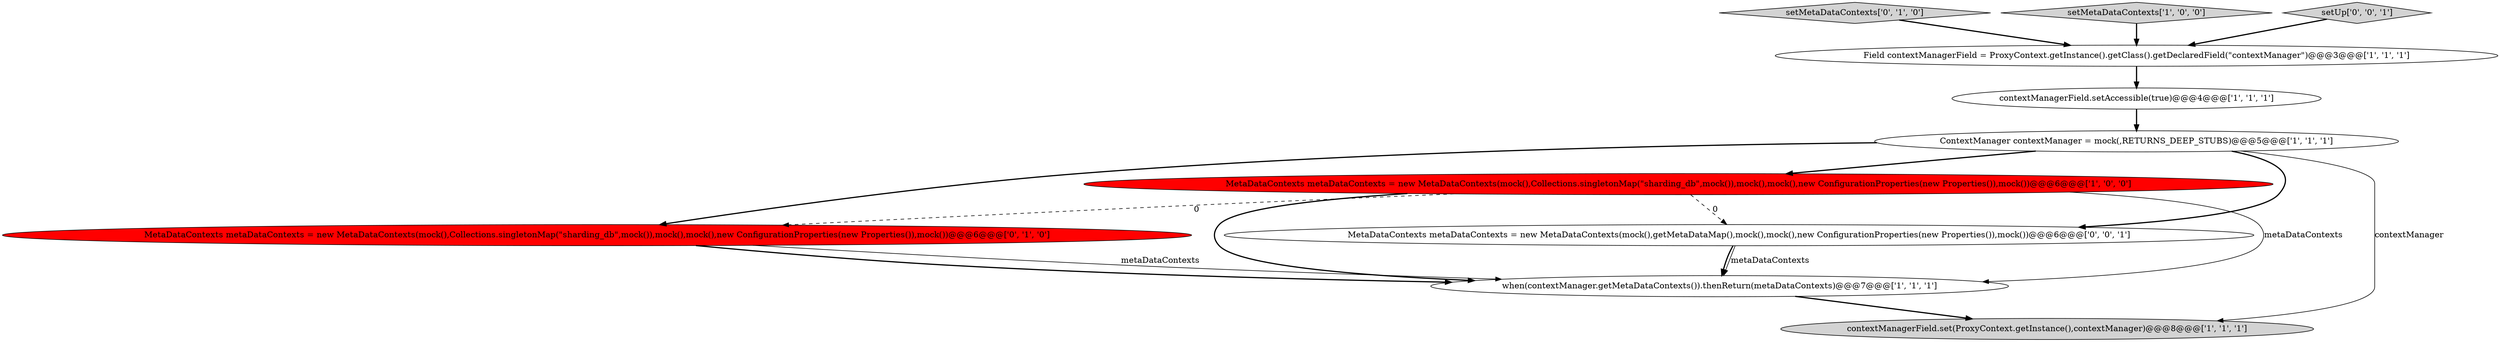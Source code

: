 digraph {
2 [style = filled, label = "Field contextManagerField = ProxyContext.getInstance().getClass().getDeclaredField(\"contextManager\")@@@3@@@['1', '1', '1']", fillcolor = white, shape = ellipse image = "AAA0AAABBB1BBB"];
3 [style = filled, label = "when(contextManager.getMetaDataContexts()).thenReturn(metaDataContexts)@@@7@@@['1', '1', '1']", fillcolor = white, shape = ellipse image = "AAA0AAABBB1BBB"];
4 [style = filled, label = "MetaDataContexts metaDataContexts = new MetaDataContexts(mock(),Collections.singletonMap(\"sharding_db\",mock()),mock(),mock(),new ConfigurationProperties(new Properties()),mock())@@@6@@@['1', '0', '0']", fillcolor = red, shape = ellipse image = "AAA1AAABBB1BBB"];
8 [style = filled, label = "setMetaDataContexts['0', '1', '0']", fillcolor = lightgray, shape = diamond image = "AAA0AAABBB2BBB"];
6 [style = filled, label = "contextManagerField.set(ProxyContext.getInstance(),contextManager)@@@8@@@['1', '1', '1']", fillcolor = lightgray, shape = ellipse image = "AAA0AAABBB1BBB"];
7 [style = filled, label = "MetaDataContexts metaDataContexts = new MetaDataContexts(mock(),Collections.singletonMap(\"sharding_db\",mock()),mock(),mock(),new ConfigurationProperties(new Properties()),mock())@@@6@@@['0', '1', '0']", fillcolor = red, shape = ellipse image = "AAA1AAABBB2BBB"];
1 [style = filled, label = "contextManagerField.setAccessible(true)@@@4@@@['1', '1', '1']", fillcolor = white, shape = ellipse image = "AAA0AAABBB1BBB"];
9 [style = filled, label = "MetaDataContexts metaDataContexts = new MetaDataContexts(mock(),getMetaDataMap(),mock(),mock(),new ConfigurationProperties(new Properties()),mock())@@@6@@@['0', '0', '1']", fillcolor = white, shape = ellipse image = "AAA0AAABBB3BBB"];
0 [style = filled, label = "setMetaDataContexts['1', '0', '0']", fillcolor = lightgray, shape = diamond image = "AAA0AAABBB1BBB"];
5 [style = filled, label = "ContextManager contextManager = mock(,RETURNS_DEEP_STUBS)@@@5@@@['1', '1', '1']", fillcolor = white, shape = ellipse image = "AAA0AAABBB1BBB"];
10 [style = filled, label = "setUp['0', '0', '1']", fillcolor = lightgray, shape = diamond image = "AAA0AAABBB3BBB"];
1->5 [style = bold, label=""];
9->3 [style = bold, label=""];
5->7 [style = bold, label=""];
4->3 [style = bold, label=""];
3->6 [style = bold, label=""];
10->2 [style = bold, label=""];
4->9 [style = dashed, label="0"];
7->3 [style = solid, label="metaDataContexts"];
9->3 [style = solid, label="metaDataContexts"];
8->2 [style = bold, label=""];
5->9 [style = bold, label=""];
4->7 [style = dashed, label="0"];
2->1 [style = bold, label=""];
5->6 [style = solid, label="contextManager"];
7->3 [style = bold, label=""];
5->4 [style = bold, label=""];
4->3 [style = solid, label="metaDataContexts"];
0->2 [style = bold, label=""];
}
